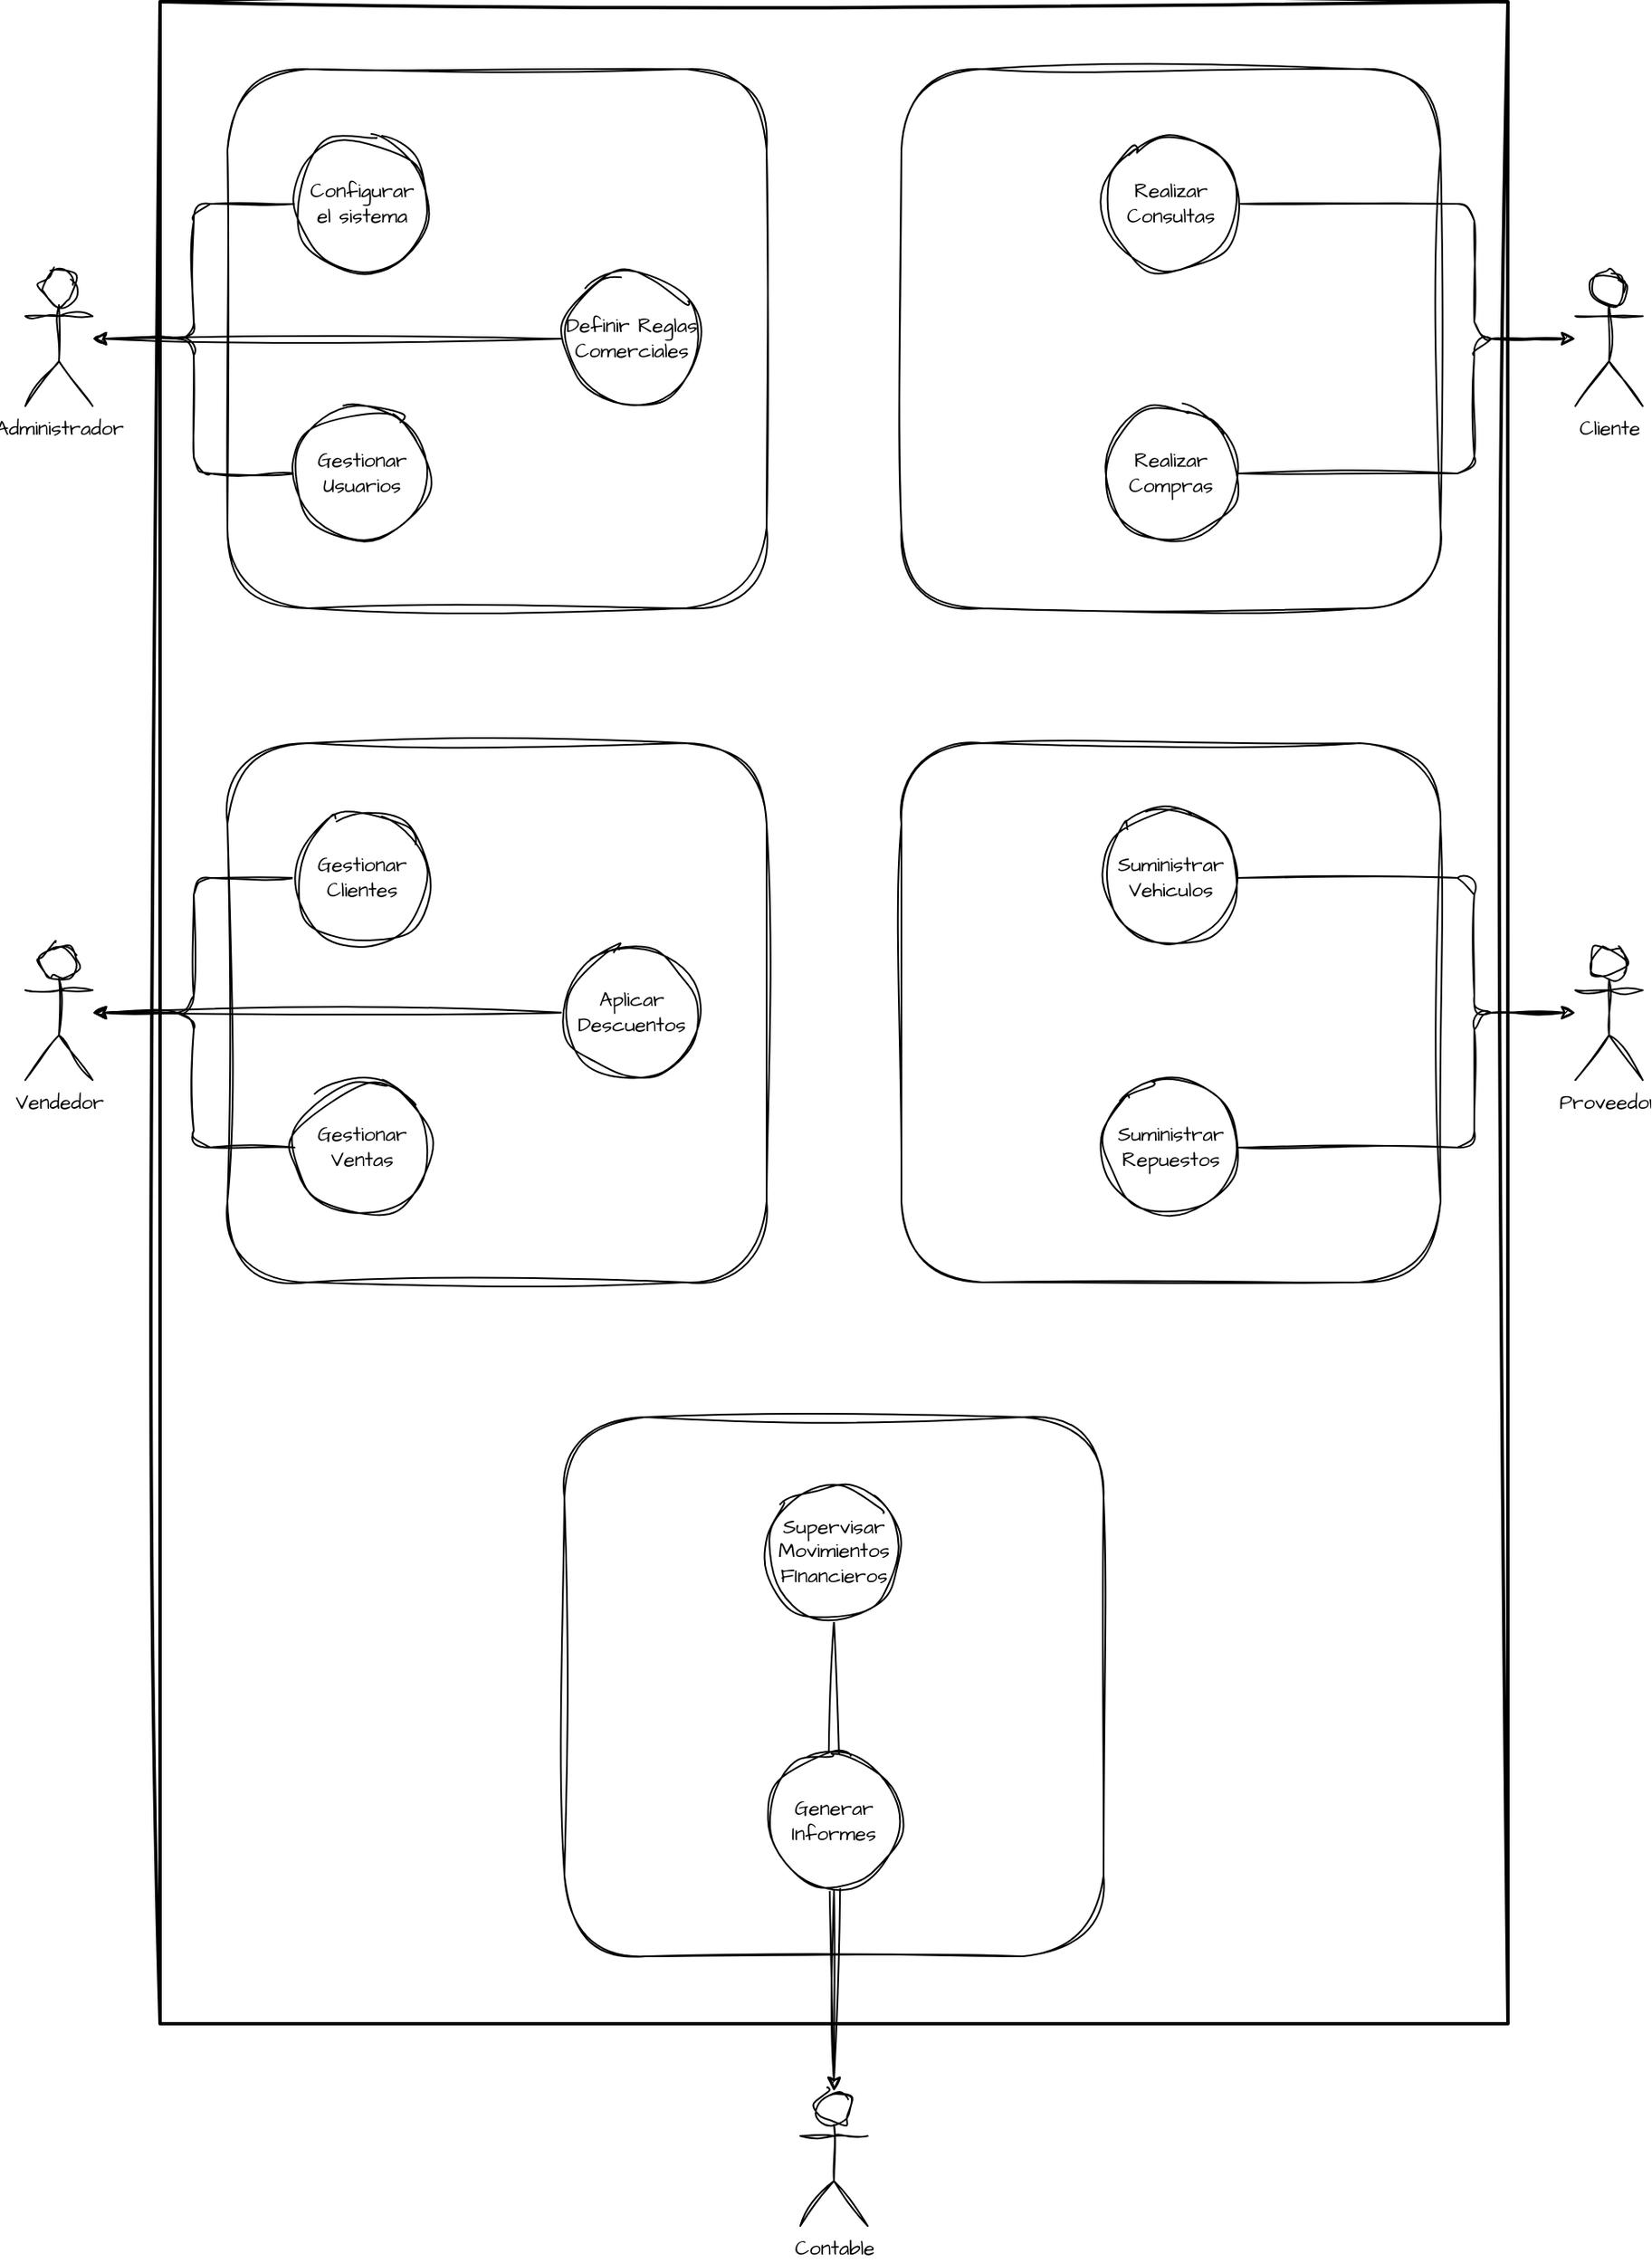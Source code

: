 <mxfile version="25.0.1">
  <diagram name="Page-1" id="A2VoN4MFoW3RIkP7UZQT">
    <mxGraphModel dx="2017" dy="1219" grid="1" gridSize="10" guides="1" tooltips="1" connect="1" arrows="1" fold="1" page="1" pageScale="1" pageWidth="2000" pageHeight="2000" math="0" shadow="0">
      <root>
        <mxCell id="0" />
        <mxCell id="1" parent="0" />
        <mxCell id="4I14414NR_HnBZjkkKYp-1" value="" style="rounded=1;whiteSpace=wrap;html=1;sketch=1;curveFitting=1;jiggle=2;strokeWidth=1;fillColor=none;" vertex="1" parent="1">
          <mxGeometry x="480" y="320" width="320" height="320" as="geometry" />
        </mxCell>
        <mxCell id="4I14414NR_HnBZjkkKYp-2" value="Administrador" style="shape=umlActor;verticalLabelPosition=bottom;verticalAlign=top;html=1;outlineConnect=0;rounded=1;sketch=1;hachureGap=4;jiggle=2;curveFitting=1;fontFamily=Architects Daughter;fontSource=https%3A%2F%2Ffonts.googleapis.com%2Fcss%3Ffamily%3DArchitects%2BDaughter;" vertex="1" parent="1">
          <mxGeometry x="360" y="440" width="40" height="80" as="geometry" />
        </mxCell>
        <mxCell id="4I14414NR_HnBZjkkKYp-12" style="edgeStyle=orthogonalEdgeStyle;rounded=1;sketch=1;hachureGap=4;jiggle=2;curveFitting=1;orthogonalLoop=1;jettySize=auto;html=1;fontFamily=Architects Daughter;fontSource=https%3A%2F%2Ffonts.googleapis.com%2Fcss%3Ffamily%3DArchitects%2BDaughter;" edge="1" parent="1" source="4I14414NR_HnBZjkkKYp-3" target="4I14414NR_HnBZjkkKYp-2">
          <mxGeometry relative="1" as="geometry" />
        </mxCell>
        <mxCell id="4I14414NR_HnBZjkkKYp-3" value="&lt;div&gt;Configurar&lt;/div&gt;&lt;div&gt;el sistema&lt;br&gt;&lt;/div&gt;" style="ellipse;whiteSpace=wrap;html=1;aspect=fixed;rounded=1;sketch=1;hachureGap=4;jiggle=2;curveFitting=1;fontFamily=Architects Daughter;fontSource=https%3A%2F%2Ffonts.googleapis.com%2Fcss%3Ffamily%3DArchitects%2BDaughter;" vertex="1" parent="1">
          <mxGeometry x="520" y="360" width="80" height="80" as="geometry" />
        </mxCell>
        <mxCell id="4I14414NR_HnBZjkkKYp-9" style="edgeStyle=orthogonalEdgeStyle;rounded=1;sketch=1;hachureGap=4;jiggle=2;curveFitting=1;orthogonalLoop=1;jettySize=auto;html=1;fontFamily=Architects Daughter;fontSource=https%3A%2F%2Ffonts.googleapis.com%2Fcss%3Ffamily%3DArchitects%2BDaughter;" edge="1" parent="1" source="4I14414NR_HnBZjkkKYp-4" target="4I14414NR_HnBZjkkKYp-2">
          <mxGeometry relative="1" as="geometry" />
        </mxCell>
        <mxCell id="4I14414NR_HnBZjkkKYp-4" value="Gestionar&lt;br&gt;Usuarios" style="ellipse;whiteSpace=wrap;html=1;aspect=fixed;rounded=1;sketch=1;hachureGap=4;jiggle=2;curveFitting=1;fontFamily=Architects Daughter;fontSource=https%3A%2F%2Ffonts.googleapis.com%2Fcss%3Ffamily%3DArchitects%2BDaughter;" vertex="1" parent="1">
          <mxGeometry x="520" y="520" width="80" height="80" as="geometry" />
        </mxCell>
        <mxCell id="4I14414NR_HnBZjkkKYp-6" style="edgeStyle=orthogonalEdgeStyle;rounded=1;sketch=1;hachureGap=4;jiggle=2;curveFitting=1;orthogonalLoop=1;jettySize=auto;html=1;fontFamily=Architects Daughter;fontSource=https%3A%2F%2Ffonts.googleapis.com%2Fcss%3Ffamily%3DArchitects%2BDaughter;" edge="1" parent="1" source="4I14414NR_HnBZjkkKYp-5" target="4I14414NR_HnBZjkkKYp-2">
          <mxGeometry relative="1" as="geometry" />
        </mxCell>
        <mxCell id="4I14414NR_HnBZjkkKYp-5" value="Definir Reglas&lt;br&gt;Comerciales" style="ellipse;whiteSpace=wrap;html=1;aspect=fixed;rounded=1;sketch=1;hachureGap=4;jiggle=2;curveFitting=1;fontFamily=Architects Daughter;fontSource=https%3A%2F%2Ffonts.googleapis.com%2Fcss%3Ffamily%3DArchitects%2BDaughter;" vertex="1" parent="1">
          <mxGeometry x="680" y="440" width="80" height="80" as="geometry" />
        </mxCell>
        <mxCell id="4I14414NR_HnBZjkkKYp-13" value="" style="rounded=1;whiteSpace=wrap;html=1;sketch=1;curveFitting=1;jiggle=2;strokeWidth=1;fillColor=none;" vertex="1" parent="1">
          <mxGeometry x="480" y="720" width="320" height="320" as="geometry" />
        </mxCell>
        <mxCell id="4I14414NR_HnBZjkkKYp-14" value="Vendedor" style="shape=umlActor;verticalLabelPosition=bottom;verticalAlign=top;html=1;outlineConnect=0;rounded=1;sketch=1;hachureGap=4;jiggle=2;curveFitting=1;fontFamily=Architects Daughter;fontSource=https%3A%2F%2Ffonts.googleapis.com%2Fcss%3Ffamily%3DArchitects%2BDaughter;" vertex="1" parent="1">
          <mxGeometry x="360" y="840" width="40" height="80" as="geometry" />
        </mxCell>
        <mxCell id="4I14414NR_HnBZjkkKYp-15" style="edgeStyle=orthogonalEdgeStyle;rounded=1;sketch=1;hachureGap=4;jiggle=2;curveFitting=1;orthogonalLoop=1;jettySize=auto;html=1;fontFamily=Architects Daughter;fontSource=https%3A%2F%2Ffonts.googleapis.com%2Fcss%3Ffamily%3DArchitects%2BDaughter;" edge="1" parent="1" source="4I14414NR_HnBZjkkKYp-16" target="4I14414NR_HnBZjkkKYp-14">
          <mxGeometry relative="1" as="geometry">
            <Array as="points">
              <mxPoint x="460" y="800" />
              <mxPoint x="460" y="880" />
            </Array>
          </mxGeometry>
        </mxCell>
        <mxCell id="4I14414NR_HnBZjkkKYp-16" value="&lt;div&gt;Gestionar&lt;/div&gt;&lt;div&gt;Clientes&lt;br&gt;&lt;/div&gt;" style="ellipse;whiteSpace=wrap;html=1;aspect=fixed;rounded=1;sketch=1;hachureGap=4;jiggle=2;curveFitting=1;fontFamily=Architects Daughter;fontSource=https%3A%2F%2Ffonts.googleapis.com%2Fcss%3Ffamily%3DArchitects%2BDaughter;" vertex="1" parent="1">
          <mxGeometry x="520" y="760" width="80" height="80" as="geometry" />
        </mxCell>
        <mxCell id="4I14414NR_HnBZjkkKYp-17" style="edgeStyle=orthogonalEdgeStyle;rounded=1;sketch=1;hachureGap=4;jiggle=2;curveFitting=1;orthogonalLoop=1;jettySize=auto;html=1;fontFamily=Architects Daughter;fontSource=https%3A%2F%2Ffonts.googleapis.com%2Fcss%3Ffamily%3DArchitects%2BDaughter;" edge="1" parent="1" source="4I14414NR_HnBZjkkKYp-18" target="4I14414NR_HnBZjkkKYp-14">
          <mxGeometry relative="1" as="geometry">
            <Array as="points">
              <mxPoint x="460" y="960" />
              <mxPoint x="460" y="880" />
            </Array>
          </mxGeometry>
        </mxCell>
        <mxCell id="4I14414NR_HnBZjkkKYp-18" value="&lt;div&gt;Gestionar&lt;/div&gt;&lt;div&gt;Ventas&lt;br&gt;&lt;/div&gt;" style="ellipse;whiteSpace=wrap;html=1;aspect=fixed;rounded=1;sketch=1;hachureGap=4;jiggle=2;curveFitting=1;fontFamily=Architects Daughter;fontSource=https%3A%2F%2Ffonts.googleapis.com%2Fcss%3Ffamily%3DArchitects%2BDaughter;" vertex="1" parent="1">
          <mxGeometry x="520" y="920" width="80" height="80" as="geometry" />
        </mxCell>
        <mxCell id="4I14414NR_HnBZjkkKYp-19" style="edgeStyle=orthogonalEdgeStyle;rounded=1;sketch=1;hachureGap=4;jiggle=2;curveFitting=1;orthogonalLoop=1;jettySize=auto;html=1;fontFamily=Architects Daughter;fontSource=https%3A%2F%2Ffonts.googleapis.com%2Fcss%3Ffamily%3DArchitects%2BDaughter;" edge="1" parent="1" source="4I14414NR_HnBZjkkKYp-20" target="4I14414NR_HnBZjkkKYp-14">
          <mxGeometry relative="1" as="geometry" />
        </mxCell>
        <mxCell id="4I14414NR_HnBZjkkKYp-20" value="Aplicar&lt;br&gt;Descuentos" style="ellipse;whiteSpace=wrap;html=1;aspect=fixed;rounded=1;sketch=1;hachureGap=4;jiggle=2;curveFitting=1;fontFamily=Architects Daughter;fontSource=https%3A%2F%2Ffonts.googleapis.com%2Fcss%3Ffamily%3DArchitects%2BDaughter;" vertex="1" parent="1">
          <mxGeometry x="680" y="840" width="80" height="80" as="geometry" />
        </mxCell>
        <mxCell id="4I14414NR_HnBZjkkKYp-21" value="" style="rounded=1;whiteSpace=wrap;html=1;sketch=1;curveFitting=1;jiggle=2;strokeWidth=1;fillColor=none;" vertex="1" parent="1">
          <mxGeometry x="880" y="320" width="320" height="320" as="geometry" />
        </mxCell>
        <mxCell id="4I14414NR_HnBZjkkKYp-22" value="Cliente" style="shape=umlActor;verticalLabelPosition=bottom;verticalAlign=top;html=1;outlineConnect=0;rounded=1;sketch=1;hachureGap=4;jiggle=2;curveFitting=1;fontFamily=Architects Daughter;fontSource=https%3A%2F%2Ffonts.googleapis.com%2Fcss%3Ffamily%3DArchitects%2BDaughter;" vertex="1" parent="1">
          <mxGeometry x="1280" y="440" width="40" height="80" as="geometry" />
        </mxCell>
        <mxCell id="4I14414NR_HnBZjkkKYp-32" style="edgeStyle=orthogonalEdgeStyle;rounded=1;sketch=1;hachureGap=4;jiggle=2;curveFitting=1;orthogonalLoop=1;jettySize=auto;html=1;fontFamily=Architects Daughter;fontSource=https%3A%2F%2Ffonts.googleapis.com%2Fcss%3Ffamily%3DArchitects%2BDaughter;" edge="1" parent="1" source="4I14414NR_HnBZjkkKYp-24" target="4I14414NR_HnBZjkkKYp-22">
          <mxGeometry relative="1" as="geometry">
            <Array as="points">
              <mxPoint x="1220" y="400" />
              <mxPoint x="1220" y="480" />
            </Array>
          </mxGeometry>
        </mxCell>
        <mxCell id="4I14414NR_HnBZjkkKYp-24" value="Realizar&lt;br&gt;Consultas" style="ellipse;whiteSpace=wrap;html=1;aspect=fixed;rounded=1;sketch=1;hachureGap=4;jiggle=2;curveFitting=1;fontFamily=Architects Daughter;fontSource=https%3A%2F%2Ffonts.googleapis.com%2Fcss%3Ffamily%3DArchitects%2BDaughter;" vertex="1" parent="1">
          <mxGeometry x="1000" y="360" width="80" height="80" as="geometry" />
        </mxCell>
        <mxCell id="4I14414NR_HnBZjkkKYp-26" value="Realizar&lt;br&gt;Compras" style="ellipse;whiteSpace=wrap;html=1;aspect=fixed;rounded=1;sketch=1;hachureGap=4;jiggle=2;curveFitting=1;fontFamily=Architects Daughter;fontSource=https%3A%2F%2Ffonts.googleapis.com%2Fcss%3Ffamily%3DArchitects%2BDaughter;" vertex="1" parent="1">
          <mxGeometry x="1000" y="520" width="80" height="80" as="geometry" />
        </mxCell>
        <mxCell id="4I14414NR_HnBZjkkKYp-33" style="edgeStyle=orthogonalEdgeStyle;rounded=1;sketch=1;hachureGap=4;jiggle=2;curveFitting=1;orthogonalLoop=1;jettySize=auto;html=1;fontFamily=Architects Daughter;fontSource=https%3A%2F%2Ffonts.googleapis.com%2Fcss%3Ffamily%3DArchitects%2BDaughter;" edge="1" parent="1" source="4I14414NR_HnBZjkkKYp-26" target="4I14414NR_HnBZjkkKYp-22">
          <mxGeometry relative="1" as="geometry">
            <mxPoint x="1270" y="480" as="targetPoint" />
            <Array as="points">
              <mxPoint x="1220" y="560" />
              <mxPoint x="1220" y="480" />
            </Array>
          </mxGeometry>
        </mxCell>
        <mxCell id="4I14414NR_HnBZjkkKYp-34" value="" style="rounded=1;whiteSpace=wrap;html=1;sketch=1;curveFitting=1;jiggle=2;strokeWidth=1;fillColor=none;" vertex="1" parent="1">
          <mxGeometry x="880" y="720" width="320" height="320" as="geometry" />
        </mxCell>
        <mxCell id="4I14414NR_HnBZjkkKYp-35" value="Proveedor" style="shape=umlActor;verticalLabelPosition=bottom;verticalAlign=top;html=1;outlineConnect=0;rounded=1;sketch=1;hachureGap=4;jiggle=2;curveFitting=1;fontFamily=Architects Daughter;fontSource=https%3A%2F%2Ffonts.googleapis.com%2Fcss%3Ffamily%3DArchitects%2BDaughter;" vertex="1" parent="1">
          <mxGeometry x="1280" y="840" width="40" height="80" as="geometry" />
        </mxCell>
        <mxCell id="4I14414NR_HnBZjkkKYp-36" style="edgeStyle=orthogonalEdgeStyle;rounded=1;sketch=1;hachureGap=4;jiggle=2;curveFitting=1;orthogonalLoop=1;jettySize=auto;html=1;fontFamily=Architects Daughter;fontSource=https%3A%2F%2Ffonts.googleapis.com%2Fcss%3Ffamily%3DArchitects%2BDaughter;" edge="1" parent="1" source="4I14414NR_HnBZjkkKYp-37" target="4I14414NR_HnBZjkkKYp-35">
          <mxGeometry relative="1" as="geometry">
            <Array as="points">
              <mxPoint x="1220" y="800" />
              <mxPoint x="1220" y="880" />
            </Array>
          </mxGeometry>
        </mxCell>
        <mxCell id="4I14414NR_HnBZjkkKYp-37" value="Suministrar&lt;br&gt;Vehiculos" style="ellipse;whiteSpace=wrap;html=1;aspect=fixed;rounded=1;sketch=1;hachureGap=4;jiggle=2;curveFitting=1;fontFamily=Architects Daughter;fontSource=https%3A%2F%2Ffonts.googleapis.com%2Fcss%3Ffamily%3DArchitects%2BDaughter;" vertex="1" parent="1">
          <mxGeometry x="1000" y="760" width="80" height="80" as="geometry" />
        </mxCell>
        <mxCell id="4I14414NR_HnBZjkkKYp-38" value="Suministrar&lt;br&gt;Repuestos" style="ellipse;whiteSpace=wrap;html=1;aspect=fixed;rounded=1;sketch=1;hachureGap=4;jiggle=2;curveFitting=1;fontFamily=Architects Daughter;fontSource=https%3A%2F%2Ffonts.googleapis.com%2Fcss%3Ffamily%3DArchitects%2BDaughter;" vertex="1" parent="1">
          <mxGeometry x="1000" y="920" width="80" height="80" as="geometry" />
        </mxCell>
        <mxCell id="4I14414NR_HnBZjkkKYp-41" style="edgeStyle=orthogonalEdgeStyle;rounded=1;sketch=1;hachureGap=4;jiggle=2;curveFitting=1;orthogonalLoop=1;jettySize=auto;html=1;fontFamily=Architects Daughter;fontSource=https%3A%2F%2Ffonts.googleapis.com%2Fcss%3Ffamily%3DArchitects%2BDaughter;" edge="1" parent="1" source="4I14414NR_HnBZjkkKYp-38" target="4I14414NR_HnBZjkkKYp-35">
          <mxGeometry relative="1" as="geometry">
            <mxPoint x="1270" y="880" as="targetPoint" />
            <Array as="points">
              <mxPoint x="1220" y="960" />
              <mxPoint x="1220" y="880" />
            </Array>
          </mxGeometry>
        </mxCell>
        <mxCell id="4I14414NR_HnBZjkkKYp-42" value="" style="rounded=1;whiteSpace=wrap;html=1;sketch=1;curveFitting=1;jiggle=2;strokeWidth=1;fillColor=none;" vertex="1" parent="1">
          <mxGeometry x="680" y="1120" width="320" height="320" as="geometry" />
        </mxCell>
        <mxCell id="4I14414NR_HnBZjkkKYp-43" value="Contable" style="shape=umlActor;verticalLabelPosition=bottom;verticalAlign=top;html=1;outlineConnect=0;rounded=1;sketch=1;hachureGap=4;jiggle=2;curveFitting=1;fontFamily=Architects Daughter;fontSource=https%3A%2F%2Ffonts.googleapis.com%2Fcss%3Ffamily%3DArchitects%2BDaughter;" vertex="1" parent="1">
          <mxGeometry x="820" y="1520" width="40" height="80" as="geometry" />
        </mxCell>
        <mxCell id="4I14414NR_HnBZjkkKYp-44" style="edgeStyle=orthogonalEdgeStyle;rounded=1;sketch=1;hachureGap=4;jiggle=2;curveFitting=1;orthogonalLoop=1;jettySize=auto;html=1;fontFamily=Architects Daughter;fontSource=https%3A%2F%2Ffonts.googleapis.com%2Fcss%3Ffamily%3DArchitects%2BDaughter;" edge="1" parent="1" source="4I14414NR_HnBZjkkKYp-45" target="4I14414NR_HnBZjkkKYp-43">
          <mxGeometry relative="1" as="geometry" />
        </mxCell>
        <mxCell id="4I14414NR_HnBZjkkKYp-45" value="Supervisar&lt;br&gt;Movimientos&lt;br&gt;FInancieros" style="ellipse;whiteSpace=wrap;html=1;aspect=fixed;rounded=1;sketch=1;hachureGap=4;jiggle=2;curveFitting=1;fontFamily=Architects Daughter;fontSource=https%3A%2F%2Ffonts.googleapis.com%2Fcss%3Ffamily%3DArchitects%2BDaughter;" vertex="1" parent="1">
          <mxGeometry x="800" y="1160" width="80" height="80" as="geometry" />
        </mxCell>
        <mxCell id="4I14414NR_HnBZjkkKYp-46" style="edgeStyle=orthogonalEdgeStyle;rounded=1;sketch=1;hachureGap=4;jiggle=2;curveFitting=1;orthogonalLoop=1;jettySize=auto;html=1;fontFamily=Architects Daughter;fontSource=https%3A%2F%2Ffonts.googleapis.com%2Fcss%3Ffamily%3DArchitects%2BDaughter;" edge="1" parent="1" source="4I14414NR_HnBZjkkKYp-47" target="4I14414NR_HnBZjkkKYp-43">
          <mxGeometry relative="1" as="geometry" />
        </mxCell>
        <mxCell id="4I14414NR_HnBZjkkKYp-51" value="" style="rounded=0;whiteSpace=wrap;html=1;sketch=1;hachureGap=4;jiggle=2;curveFitting=1;fontFamily=Architects Daughter;fontSource=https%3A%2F%2Ffonts.googleapis.com%2Fcss%3Ffamily%3DArchitects%2BDaughter;fillColor=none;strokeWidth=2;" vertex="1" parent="1">
          <mxGeometry x="440" y="280" width="800" height="1200" as="geometry" />
        </mxCell>
        <mxCell id="4I14414NR_HnBZjkkKYp-47" value="Generar Informes" style="ellipse;whiteSpace=wrap;html=1;aspect=fixed;rounded=1;sketch=1;hachureGap=4;jiggle=2;curveFitting=1;fontFamily=Architects Daughter;fontSource=https%3A%2F%2Ffonts.googleapis.com%2Fcss%3Ffamily%3DArchitects%2BDaughter;" vertex="1" parent="1">
          <mxGeometry x="800" y="1320" width="80" height="80" as="geometry" />
        </mxCell>
      </root>
    </mxGraphModel>
  </diagram>
</mxfile>
